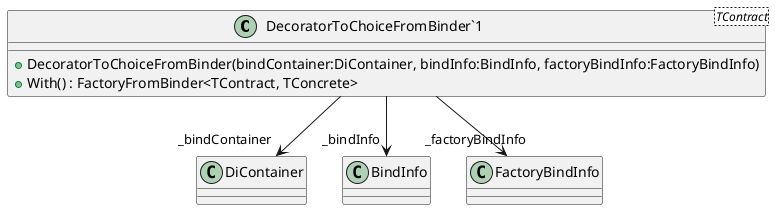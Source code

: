 @startuml
class "DecoratorToChoiceFromBinder`1"<TContract> {
    + DecoratorToChoiceFromBinder(bindContainer:DiContainer, bindInfo:BindInfo, factoryBindInfo:FactoryBindInfo)
    + With() : FactoryFromBinder<TContract, TConcrete>
}
"DecoratorToChoiceFromBinder`1" --> "_bindContainer" DiContainer
"DecoratorToChoiceFromBinder`1" --> "_bindInfo" BindInfo
"DecoratorToChoiceFromBinder`1" --> "_factoryBindInfo" FactoryBindInfo
@enduml

